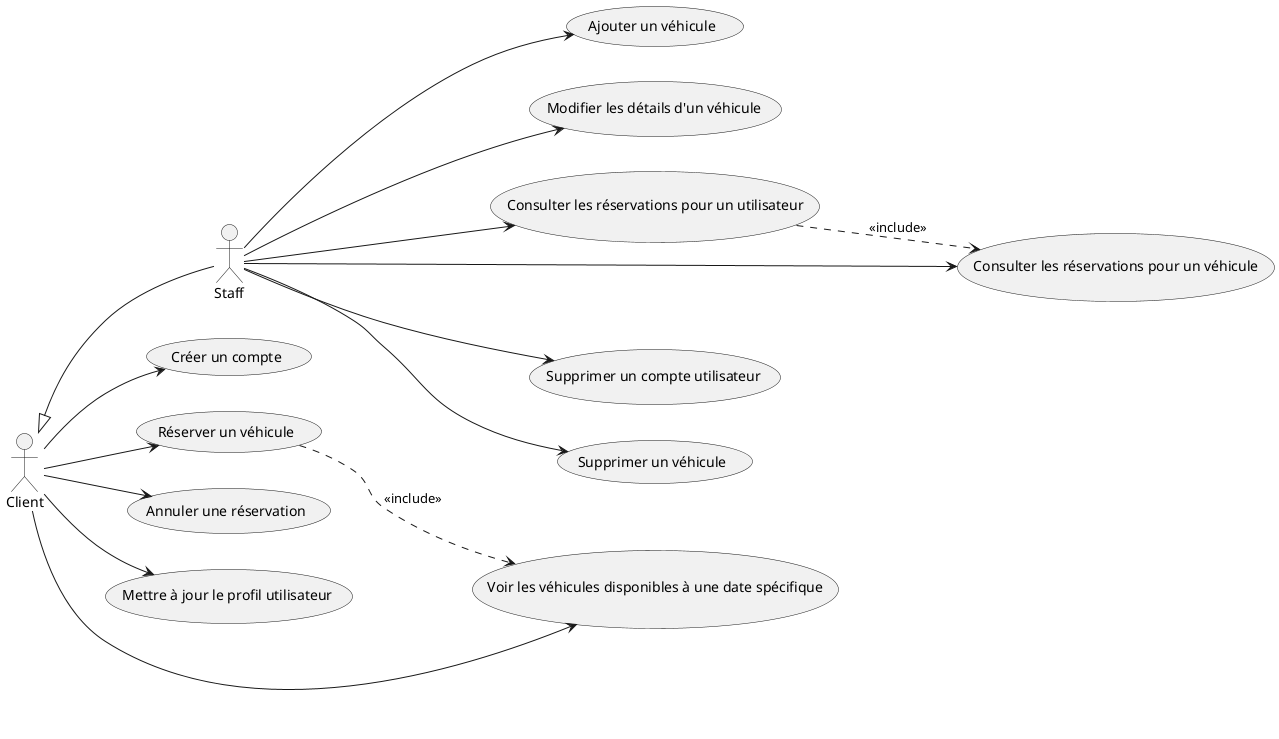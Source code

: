@startuml
left to right direction

' Acteurs
actor Client
actor Staff
Client <|-- Staff

' Cas d'utilisation pour le Client
Client --> (Créer un compte)
Client --> (Réserver un véhicule)
Client --> (Annuler une réservation)
Client --> (Mettre à jour le profil utilisateur)
Client --> (Voir les véhicules disponibles à une date spécifique)

' Cas d'utilisation spécifiques pour le Staff
Staff --> (Ajouter un véhicule)
Staff --> (Modifier les détails d'un véhicule)
Staff --> (Consulter les réservations pour un utilisateur)
Staff --> (Consulter les réservations pour un véhicule)
Staff --> (Supprimer un compte utilisateur)
Staff --> (Supprimer un véhicule)

' Extensions / Inclusions
(Consulter les réservations pour un utilisateur) ..> (Consulter les réservations pour un véhicule) : <<include>>
(Réserver un véhicule) ..> (Voir les véhicules disponibles à une date spécifique) : <<include>>

@enduml
